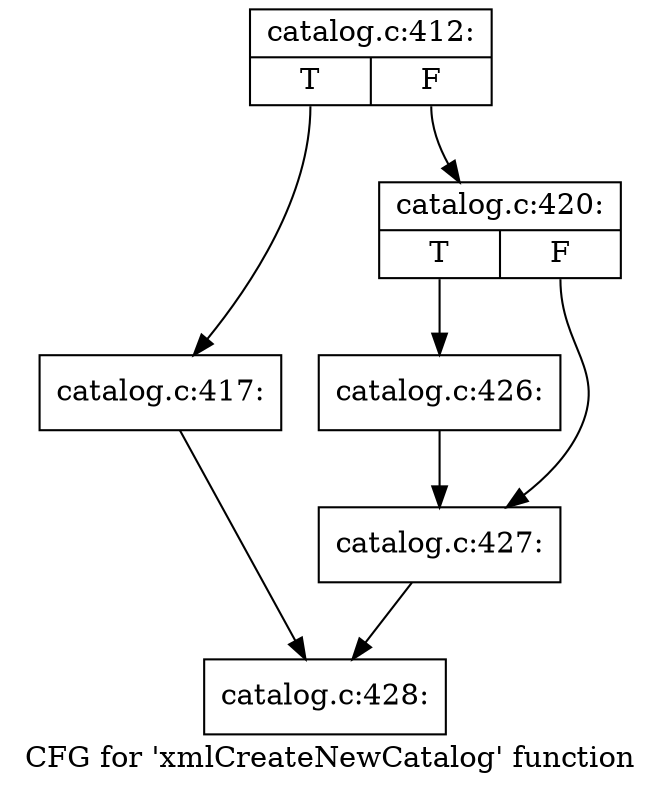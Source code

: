 digraph "CFG for 'xmlCreateNewCatalog' function" {
	label="CFG for 'xmlCreateNewCatalog' function";

	Node0x397e1f0 [shape=record,label="{catalog.c:412:|{<s0>T|<s1>F}}"];
	Node0x397e1f0:s0 -> Node0x39920a0;
	Node0x397e1f0:s1 -> Node0x39930a0;
	Node0x39920a0 [shape=record,label="{catalog.c:417:}"];
	Node0x39920a0 -> Node0x397d930;
	Node0x39930a0 [shape=record,label="{catalog.c:420:|{<s0>T|<s1>F}}"];
	Node0x39930a0:s0 -> Node0x399c0e0;
	Node0x39930a0:s1 -> Node0x399c130;
	Node0x399c0e0 [shape=record,label="{catalog.c:426:}"];
	Node0x399c0e0 -> Node0x399c130;
	Node0x399c130 [shape=record,label="{catalog.c:427:}"];
	Node0x399c130 -> Node0x397d930;
	Node0x397d930 [shape=record,label="{catalog.c:428:}"];
}
